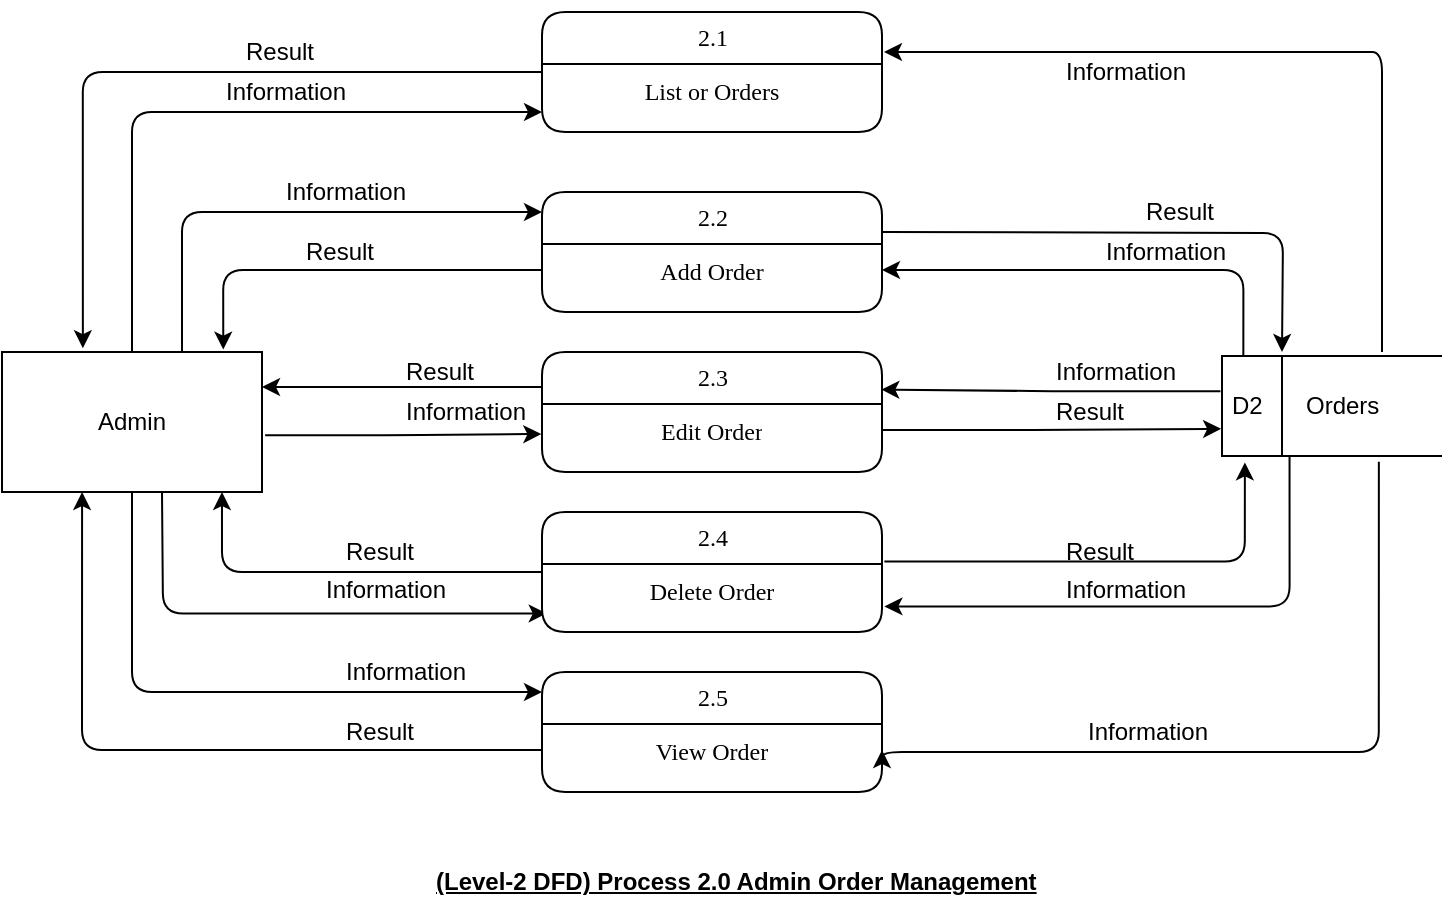 <mxfile version="14.6.13" type="device"><diagram id="RMxPqctifU11U6bmbEQp" name="Page-1"><mxGraphModel dx="1086" dy="806" grid="1" gridSize="10" guides="1" tooltips="1" connect="1" arrows="1" fold="1" page="1" pageScale="1" pageWidth="1100" pageHeight="850" math="0" shadow="0"><root><mxCell id="0"/><mxCell id="1" parent="0"/><mxCell id="aTmlQi5liwzxSUCtf6oZ-1" value="Information" style="edgeStyle=orthogonalEdgeStyle;sketch=0;orthogonalLoop=1;jettySize=auto;entryX=-0.002;entryY=0.577;entryDx=0;entryDy=0;exitX=1.012;exitY=0.594;exitDx=0;exitDy=0;exitPerimeter=0;entryPerimeter=0;labelBackgroundColor=none;verticalAlign=middle;html=1;horizontal=1;labelPosition=center;verticalLabelPosition=middle;align=left;spacingLeft=0;jumpStyle=none;shadow=0;startSize=2;fontSize=12;" parent="1" source="aTmlQi5liwzxSUCtf6oZ-11" target="aTmlQi5liwzxSUCtf6oZ-18" edge="1"><mxGeometry x="-0.004" y="11" relative="1" as="geometry"><mxPoint as="offset"/></mxGeometry></mxCell><mxCell id="aTmlQi5liwzxSUCtf6oZ-2" value="Result" style="edgeStyle=orthogonalEdgeStyle;sketch=0;orthogonalLoop=1;jettySize=auto;html=1;entryX=0.311;entryY=-0.027;entryDx=0;entryDy=0;entryPerimeter=0;labelBackgroundColor=none;fontSize=12;align=left;" parent="1" source="aTmlQi5liwzxSUCtf6oZ-3" target="aTmlQi5liwzxSUCtf6oZ-11" edge="1"><mxGeometry x="-0.184" y="-10" relative="1" as="geometry"><mxPoint as="offset"/></mxGeometry></mxCell><mxCell id="aTmlQi5liwzxSUCtf6oZ-3" value="2.1" style="swimlane;html=1;fontStyle=0;childLayout=stackLayout;horizontal=1;startSize=26;horizontalStack=0;resizeParent=1;resizeLast=0;collapsible=1;marginBottom=0;swimlaneFillColor=#ffffff;align=center;shadow=0;comic=0;labelBackgroundColor=none;strokeWidth=1;fontFamily=Verdana;fontSize=12;rounded=1;" parent="1" vertex="1"><mxGeometry x="360" y="40" width="170" height="60" as="geometry"/></mxCell><mxCell id="aTmlQi5liwzxSUCtf6oZ-4" value="&lt;font face=&quot;times new roman&quot; style=&quot;font-size: 12px;&quot;&gt;&lt;span style=&quot;font-size: 12px;&quot;&gt;List or Orders&lt;/span&gt;&lt;/font&gt;" style="text;html=1;strokeColor=none;fillColor=none;spacingLeft=4;spacingRight=4;whiteSpace=wrap;overflow=hidden;rotatable=0;points=[[0,0.5],[1,0.5]];portConstraint=eastwest;align=center;fontSize=12;rounded=1;" parent="aTmlQi5liwzxSUCtf6oZ-3" vertex="1"><mxGeometry y="26" width="170" height="26" as="geometry"/></mxCell><mxCell id="aTmlQi5liwzxSUCtf6oZ-5" value="&lt;p class=&quot;MsoNormal&quot; style=&quot;font-size: 12px&quot;&gt;&lt;font face=&quot;helvetica, sans-serif&quot; style=&quot;font-size: 12px&quot;&gt;&lt;span style=&quot;font-size: 12px&quot;&gt;&lt;b style=&quot;font-size: 12px&quot;&gt;&lt;u style=&quot;font-size: 12px&quot;&gt;(Level-2 DFD) Process 2.0 Admin Order Management&lt;/u&gt;&lt;/b&gt;&lt;/span&gt;&lt;/font&gt;&lt;br style=&quot;font-size: 12px&quot;&gt;&lt;/p&gt;" style="text;html=1;align=left;verticalAlign=middle;resizable=0;points=[];autosize=1;strokeColor=none;fontSize=12;rounded=1;" parent="1" vertex="1"><mxGeometry x="305" y="455" width="320" height="40" as="geometry"/></mxCell><mxCell id="aTmlQi5liwzxSUCtf6oZ-6" value="Information" style="edgeStyle=orthogonalEdgeStyle;curved=0;sketch=0;orthogonalLoop=1;jettySize=auto;html=1;entryX=0.014;entryY=0.951;entryDx=0;entryDy=0;entryPerimeter=0;labelBackgroundColor=none;fontSize=12;align=left;" parent="1" target="aTmlQi5liwzxSUCtf6oZ-22" edge="1"><mxGeometry x="0.112" y="12" relative="1" as="geometry"><mxPoint x="170" y="280" as="sourcePoint"/><mxPoint as="offset"/></mxGeometry></mxCell><mxCell id="aTmlQi5liwzxSUCtf6oZ-8" value="Information" style="edgeStyle=orthogonalEdgeStyle;curved=0;sketch=0;orthogonalLoop=1;jettySize=auto;html=1;labelBackgroundColor=none;fontSize=12;align=left;" parent="1" source="aTmlQi5liwzxSUCtf6oZ-11" edge="1"><mxGeometry x="0.344" y="10" relative="1" as="geometry"><mxPoint x="360" y="380" as="targetPoint"/><Array as="points"><mxPoint x="155" y="380"/><mxPoint x="360" y="380"/></Array><mxPoint as="offset"/></mxGeometry></mxCell><mxCell id="aTmlQi5liwzxSUCtf6oZ-9" value="Information" style="edgeStyle=orthogonalEdgeStyle;sketch=0;orthogonalLoop=1;jettySize=auto;html=1;labelBackgroundColor=none;fontSize=12;align=left;" parent="1" edge="1"><mxGeometry x="0.015" y="10" relative="1" as="geometry"><mxPoint x="360" y="90" as="targetPoint"/><Array as="points"><mxPoint x="155" y="90"/><mxPoint x="360" y="90"/></Array><mxPoint x="155" y="210.0" as="sourcePoint"/><mxPoint as="offset"/></mxGeometry></mxCell><mxCell id="aTmlQi5liwzxSUCtf6oZ-10" value="Information" style="edgeStyle=orthogonalEdgeStyle;jumpStyle=none;orthogonalLoop=1;jettySize=auto;html=1;entryX=0;entryY=0.167;entryDx=0;entryDy=0;entryPerimeter=0;shadow=0;labelBackgroundColor=none;fontSize=12;align=left;" parent="1" source="aTmlQi5liwzxSUCtf6oZ-11" target="aTmlQi5liwzxSUCtf6oZ-13" edge="1"><mxGeometry x="-0.04" y="10" relative="1" as="geometry"><Array as="points"><mxPoint x="180" y="140"/></Array><mxPoint as="offset"/></mxGeometry></mxCell><mxCell id="aTmlQi5liwzxSUCtf6oZ-11" value="&lt;font style=&quot;font-size: 12px;&quot;&gt;Admin&lt;/font&gt;" style="whiteSpace=wrap;html=1;fontSize=12;align=center;rounded=0;" parent="1" vertex="1"><mxGeometry x="90" y="210" width="130" height="70" as="geometry"/></mxCell><mxCell id="aTmlQi5liwzxSUCtf6oZ-12" value="Result" style="edgeStyle=orthogonalEdgeStyle;curved=0;sketch=0;orthogonalLoop=1;jettySize=auto;html=1;labelBackgroundColor=none;fontSize=12;align=left;" parent="1" edge="1"><mxGeometry y="10" relative="1" as="geometry"><mxPoint x="530" y="150" as="sourcePoint"/><mxPoint x="730" y="210" as="targetPoint"/><mxPoint as="offset"/></mxGeometry></mxCell><mxCell id="aTmlQi5liwzxSUCtf6oZ-13" value="2.2" style="swimlane;html=1;fontStyle=0;childLayout=stackLayout;horizontal=1;startSize=26;horizontalStack=0;resizeParent=1;resizeLast=0;collapsible=1;marginBottom=0;swimlaneFillColor=#ffffff;align=center;shadow=0;comic=0;labelBackgroundColor=none;strokeWidth=1;fontFamily=Verdana;fontSize=12;rounded=1;" parent="1" vertex="1"><mxGeometry x="360" y="130" width="170" height="60" as="geometry"/></mxCell><mxCell id="aTmlQi5liwzxSUCtf6oZ-14" value="&lt;span id=&quot;docs-internal-guid-f91e8f93-7fff-7fc4-d953-1c8a1edfba7c&quot; style=&quot;font-size: 12px;&quot;&gt;&lt;span style=&quot;font-size: 12px; font-family: &amp;quot;times new roman&amp;quot;; background-color: transparent; vertical-align: baseline;&quot;&gt;Add Order&lt;/span&gt;&lt;/span&gt;" style="text;html=1;strokeColor=none;fillColor=none;spacingLeft=4;spacingRight=4;whiteSpace=wrap;overflow=hidden;rotatable=0;points=[[0,0.5],[1,0.5]];portConstraint=eastwest;align=center;fontSize=12;rounded=1;" parent="aTmlQi5liwzxSUCtf6oZ-13" vertex="1"><mxGeometry y="26" width="170" height="26" as="geometry"/></mxCell><mxCell id="aTmlQi5liwzxSUCtf6oZ-15" value="Result" style="edgeStyle=orthogonalEdgeStyle;curved=0;sketch=0;orthogonalLoop=1;jettySize=auto;html=1;entryX=1;entryY=0.25;entryDx=0;entryDy=0;exitX=0;exitY=0.292;exitDx=0;exitDy=0;exitPerimeter=0;labelBackgroundColor=none;fontSize=12;align=left;" parent="1" source="aTmlQi5liwzxSUCtf6oZ-17" target="aTmlQi5liwzxSUCtf6oZ-11" edge="1"><mxGeometry y="-8" relative="1" as="geometry"><mxPoint x="223" y="235" as="targetPoint"/><mxPoint as="offset"/></mxGeometry></mxCell><mxCell id="aTmlQi5liwzxSUCtf6oZ-17" value="2.3" style="swimlane;html=1;fontStyle=0;childLayout=stackLayout;horizontal=1;startSize=26;horizontalStack=0;resizeParent=1;resizeLast=0;collapsible=1;marginBottom=0;swimlaneFillColor=#ffffff;align=center;shadow=0;comic=0;labelBackgroundColor=none;strokeWidth=1;fontFamily=Verdana;fontSize=12;rounded=1;" parent="1" vertex="1"><mxGeometry x="360" y="210" width="170" height="60" as="geometry"/></mxCell><mxCell id="aTmlQi5liwzxSUCtf6oZ-18" value="&lt;span id=&quot;docs-internal-guid-7f49682c-7fff-a4d6-9a9d-0c810e85ffbc&quot; style=&quot;font-size: 12px;&quot;&gt;&lt;span style=&quot;font-size: 12px; font-family: &amp;quot;times new roman&amp;quot;; background-color: transparent; vertical-align: baseline;&quot;&gt;Edit&amp;nbsp;&lt;/span&gt;&lt;/span&gt;&lt;span style=&quot;font-family: &amp;quot;times new roman&amp;quot;; font-size: 12px;&quot;&gt;Order&lt;/span&gt;" style="text;html=1;strokeColor=none;fillColor=none;spacingLeft=4;spacingRight=4;whiteSpace=wrap;overflow=hidden;rotatable=0;points=[[0,0.5],[1,0.5]];portConstraint=eastwest;align=center;fontSize=12;rounded=1;" parent="aTmlQi5liwzxSUCtf6oZ-17" vertex="1"><mxGeometry y="26" width="170" height="26" as="geometry"/></mxCell><mxCell id="aTmlQi5liwzxSUCtf6oZ-19" value="Result" style="edgeStyle=orthogonalEdgeStyle;curved=0;sketch=0;orthogonalLoop=1;jettySize=auto;html=1;entryX=0.846;entryY=1;entryDx=0;entryDy=0;entryPerimeter=0;labelBackgroundColor=none;fontSize=12;align=left;" parent="1" source="aTmlQi5liwzxSUCtf6oZ-21" target="aTmlQi5liwzxSUCtf6oZ-11" edge="1"><mxGeometry y="-10" relative="1" as="geometry"><mxPoint as="offset"/></mxGeometry></mxCell><mxCell id="aTmlQi5liwzxSUCtf6oZ-21" value="2.4" style="swimlane;html=1;fontStyle=0;childLayout=stackLayout;horizontal=1;startSize=26;horizontalStack=0;resizeParent=1;resizeLast=0;collapsible=1;marginBottom=0;swimlaneFillColor=#ffffff;align=center;shadow=0;comic=0;labelBackgroundColor=none;strokeWidth=1;fontFamily=Verdana;fontSize=12;rounded=1;" parent="1" vertex="1"><mxGeometry x="360" y="290" width="170" height="60" as="geometry"/></mxCell><mxCell id="aTmlQi5liwzxSUCtf6oZ-22" value="&lt;span id=&quot;docs-internal-guid-ec00c497-7fff-d599-0a47-b24389822d92&quot; style=&quot;font-size: 12px;&quot;&gt;&lt;span style=&quot;font-size: 12px; font-family: &amp;quot;times new roman&amp;quot;; background-color: transparent; vertical-align: baseline;&quot;&gt;Delete&amp;nbsp;&lt;/span&gt;&lt;/span&gt;&lt;span style=&quot;font-family: &amp;quot;times new roman&amp;quot;; font-size: 12px;&quot;&gt;Order&lt;/span&gt;" style="text;html=1;strokeColor=none;fillColor=none;spacingLeft=4;spacingRight=4;whiteSpace=wrap;overflow=hidden;rotatable=0;points=[[0,0.5],[1,0.5]];portConstraint=eastwest;align=center;fontSize=12;rounded=1;" parent="aTmlQi5liwzxSUCtf6oZ-21" vertex="1"><mxGeometry y="26" width="170" height="26" as="geometry"/></mxCell><mxCell id="aTmlQi5liwzxSUCtf6oZ-23" value="2.5" style="swimlane;html=1;fontStyle=0;childLayout=stackLayout;horizontal=1;startSize=26;horizontalStack=0;resizeParent=1;resizeLast=0;collapsible=1;marginBottom=0;swimlaneFillColor=#ffffff;align=center;shadow=0;comic=0;labelBackgroundColor=none;strokeWidth=1;fontFamily=Verdana;fontSize=12;rounded=1;" parent="1" vertex="1"><mxGeometry x="360" y="370" width="170" height="60" as="geometry"/></mxCell><mxCell id="aTmlQi5liwzxSUCtf6oZ-24" value="&lt;span id=&quot;docs-internal-guid-54e838d1-7fff-f729-35b7-6f94d2176117&quot; style=&quot;font-size: 12px;&quot;&gt;&lt;span style=&quot;font-size: 12px; font-family: &amp;quot;times new roman&amp;quot;; background-color: transparent; vertical-align: baseline;&quot;&gt;View&amp;nbsp;&lt;/span&gt;&lt;/span&gt;&lt;span style=&quot;font-family: &amp;quot;times new roman&amp;quot;; font-size: 12px;&quot;&gt;Order&lt;/span&gt;" style="text;html=1;strokeColor=none;fillColor=none;spacingLeft=4;spacingRight=4;whiteSpace=wrap;overflow=hidden;rotatable=0;points=[[0,0.5],[1,0.5]];portConstraint=eastwest;align=center;fontSize=12;rounded=1;" parent="aTmlQi5liwzxSUCtf6oZ-23" vertex="1"><mxGeometry y="26" width="170" height="26" as="geometry"/></mxCell><mxCell id="aTmlQi5liwzxSUCtf6oZ-25" value="&#10;&#10;&lt;span style=&quot;font-family: helvetica; font-size: 12px; font-style: normal; font-weight: 400; letter-spacing: normal; text-indent: 0px; text-transform: none; word-spacing: 0px; display: inline; float: none;&quot;&gt;Information&lt;/span&gt;&#10;&#10;" style="edgeStyle=orthogonalEdgeStyle;curved=0;sketch=0;orthogonalLoop=1;jettySize=auto;html=1;entryX=1;entryY=0.5;entryDx=0;entryDy=0;exitX=0.097;exitY=0;exitDx=0;exitDy=0;exitPerimeter=0;labelBackgroundColor=none;fontSize=12;align=left;" parent="1" source="aTmlQi5liwzxSUCtf6oZ-29" target="aTmlQi5liwzxSUCtf6oZ-14" edge="1"><mxGeometry x="0.017" y="-9" relative="1" as="geometry"><mxPoint x="710" y="200" as="sourcePoint"/><mxPoint as="offset"/></mxGeometry></mxCell><mxCell id="aTmlQi5liwzxSUCtf6oZ-26" value="&#10;&#10;&lt;span style=&quot;font-family: helvetica; font-size: 12px; font-style: normal; font-weight: 400; letter-spacing: normal; text-indent: 0px; text-transform: none; word-spacing: 0px; display: inline; float: none;&quot;&gt;Information&lt;/span&gt;&#10;&#10;" style="edgeStyle=orthogonalEdgeStyle;curved=0;sketch=0;orthogonalLoop=1;jettySize=auto;html=1;entryX=0.998;entryY=0.313;entryDx=0;entryDy=0;entryPerimeter=0;exitX=-0.007;exitY=0.352;exitDx=0;exitDy=0;exitPerimeter=0;labelBackgroundColor=none;fontSize=12;align=left;" parent="1" source="aTmlQi5liwzxSUCtf6oZ-29" target="aTmlQi5liwzxSUCtf6oZ-17" edge="1"><mxGeometry x="-0.002" y="-9" relative="1" as="geometry"><mxPoint as="offset"/></mxGeometry></mxCell><mxCell id="aTmlQi5liwzxSUCtf6oZ-27" value="&#10;&#10;&lt;span style=&quot;font-family: helvetica; font-size: 12px; font-style: normal; font-weight: 400; letter-spacing: normal; text-indent: 0px; text-transform: none; word-spacing: 0px; display: inline; float: none;&quot;&gt;Information&lt;/span&gt;&#10;&#10;" style="edgeStyle=orthogonalEdgeStyle;curved=0;sketch=0;orthogonalLoop=1;jettySize=auto;html=1;entryX=1.007;entryY=0.815;entryDx=0;entryDy=0;entryPerimeter=0;exitX=0.307;exitY=0.993;exitDx=0;exitDy=0;exitPerimeter=0;labelBackgroundColor=none;fontSize=12;align=left;" parent="1" source="aTmlQi5liwzxSUCtf6oZ-29" target="aTmlQi5liwzxSUCtf6oZ-22" edge="1"><mxGeometry x="0.361" y="-8" relative="1" as="geometry"><mxPoint as="offset"/></mxGeometry></mxCell><mxCell id="aTmlQi5liwzxSUCtf6oZ-28" value="&#10;&#10;&lt;span style=&quot;font-family: helvetica; font-size: 12px; font-style: normal; font-weight: 400; letter-spacing: normal; text-indent: 0px; text-transform: none; word-spacing: 0px; display: inline; float: none;&quot;&gt;Information&lt;/span&gt;&#10;&#10;" style="edgeStyle=orthogonalEdgeStyle;curved=0;sketch=0;orthogonalLoop=1;jettySize=auto;html=1;exitX=0.713;exitY=1.057;exitDx=0;exitDy=0;exitPerimeter=0;labelBackgroundColor=none;entryX=1;entryY=0.5;entryDx=0;entryDy=0;fontSize=12;align=left;" parent="1" source="aTmlQi5liwzxSUCtf6oZ-29" target="aTmlQi5liwzxSUCtf6oZ-24" edge="1"><mxGeometry x="0.482" y="-10" relative="1" as="geometry"><mxPoint x="533" y="410" as="targetPoint"/><Array as="points"><mxPoint x="778" y="410"/><mxPoint x="530" y="410"/></Array><mxPoint as="offset"/></mxGeometry></mxCell><mxCell id="aTmlQi5liwzxSUCtf6oZ-29" value="D2" style="html=1;dashed=0;whitespace=wrap;shape=mxgraph.dfd.dataStoreID;align=left;spacingLeft=3;points=[[0,0],[0.5,0],[1,0],[0,0.5],[1,0.5],[0,1],[0.5,1],[1,1]];fontSize=12;rounded=1;" parent="1" vertex="1"><mxGeometry x="700" y="212" width="110" height="50" as="geometry"/></mxCell><mxCell id="aTmlQi5liwzxSUCtf6oZ-30" value="&#10;&#10;&lt;span style=&quot;font-family: helvetica; font-size: 12px; font-style: normal; font-weight: 400; letter-spacing: normal; text-indent: 0px; text-transform: none; word-spacing: 0px; display: inline; float: none;&quot;&gt;Information&lt;/span&gt;&#10;&#10;" style="edgeStyle=orthogonalEdgeStyle;curved=0;sketch=0;orthogonalLoop=1;jettySize=auto;html=1;labelBackgroundColor=none;fontSize=12;align=left;" parent="1" edge="1"><mxGeometry x="0.554" y="10" relative="1" as="geometry"><mxPoint x="780" y="210" as="sourcePoint"/><mxPoint x="531" y="60" as="targetPoint"/><Array as="points"><mxPoint x="770" y="60"/><mxPoint x="530" y="60"/></Array><mxPoint as="offset"/></mxGeometry></mxCell><mxCell id="aTmlQi5liwzxSUCtf6oZ-31" value="Orders" style="text;html=1;strokeColor=none;fillColor=none;align=left;verticalAlign=middle;whiteSpace=wrap;fontSize=12;rounded=1;" parent="1" vertex="1"><mxGeometry x="740" y="227" width="50" height="20" as="geometry"/></mxCell><mxCell id="aTmlQi5liwzxSUCtf6oZ-32" value="Result" style="edgeStyle=orthogonalEdgeStyle;curved=0;sketch=0;orthogonalLoop=1;jettySize=auto;html=1;entryX=-0.004;entryY=0.728;entryDx=0;entryDy=0;entryPerimeter=0;labelBackgroundColor=none;fontSize=12;align=left;" parent="1" source="aTmlQi5liwzxSUCtf6oZ-18" target="aTmlQi5liwzxSUCtf6oZ-29" edge="1"><mxGeometry x="0.006" y="8" relative="1" as="geometry"><mxPoint as="offset"/></mxGeometry></mxCell><mxCell id="aTmlQi5liwzxSUCtf6oZ-33" value="Result" style="edgeStyle=orthogonalEdgeStyle;curved=0;sketch=0;orthogonalLoop=1;jettySize=auto;html=1;entryX=0.104;entryY=1.064;entryDx=0;entryDy=0;entryPerimeter=0;exitX=1.007;exitY=-0.046;exitDx=0;exitDy=0;exitPerimeter=0;labelBackgroundColor=none;fontSize=12;align=left;" parent="1" source="aTmlQi5liwzxSUCtf6oZ-22" target="aTmlQi5liwzxSUCtf6oZ-29" edge="1"><mxGeometry x="-0.227" y="5" relative="1" as="geometry"><mxPoint as="offset"/></mxGeometry></mxCell><mxCell id="aTmlQi5liwzxSUCtf6oZ-34" value="Result" style="edgeStyle=orthogonalEdgeStyle;curved=0;sketch=0;orthogonalLoop=1;jettySize=auto;html=1;entryX=0.851;entryY=-0.017;entryDx=0;entryDy=0;entryPerimeter=0;labelBackgroundColor=none;fontSize=12;align=left;" parent="1" source="aTmlQi5liwzxSUCtf6oZ-14" target="aTmlQi5liwzxSUCtf6oZ-11" edge="1"><mxGeometry x="0.205" y="-9" relative="1" as="geometry"><mxPoint as="offset"/></mxGeometry></mxCell><mxCell id="aTmlQi5liwzxSUCtf6oZ-36" value="Result" style="edgeStyle=orthogonalEdgeStyle;curved=0;sketch=0;orthogonalLoop=1;jettySize=auto;html=1;entryX=0.308;entryY=1;entryDx=0;entryDy=0;entryPerimeter=0;labelBackgroundColor=none;fontSize=12;align=left;" parent="1" source="aTmlQi5liwzxSUCtf6oZ-24" target="aTmlQi5liwzxSUCtf6oZ-11" edge="1"><mxGeometry x="-0.443" y="-9" relative="1" as="geometry"><mxPoint as="offset"/></mxGeometry></mxCell></root></mxGraphModel></diagram></mxfile>